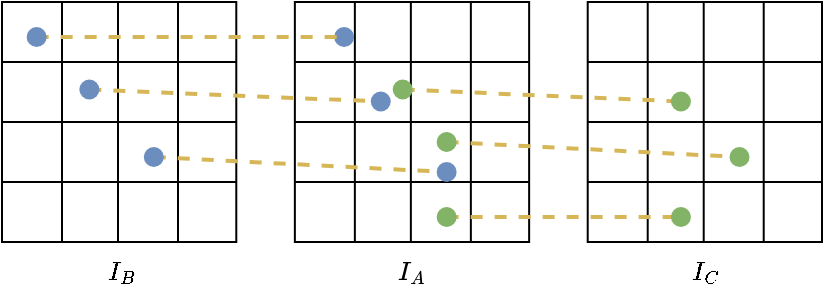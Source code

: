 <mxfile version="23.1.7" type="github">
  <diagram name="第 1 页" id="Q1kT1dyLCPE2SHC8k_t-">
    <mxGraphModel dx="1434" dy="820" grid="1" gridSize="10" guides="1" tooltips="1" connect="1" arrows="1" fold="1" page="1" pageScale="1" pageWidth="827" pageHeight="1169" math="1" shadow="0">
      <root>
        <mxCell id="0" />
        <mxCell id="1" parent="0" />
        <mxCell id="SID14ih1-wGrz466TfLa-155" value="&lt;svg style=&quot;vertical-align: -0.345ex;&quot; xmlns:xlink=&quot;http://www.w3.org/1999/xlink&quot; viewBox=&quot;0 -683 1053.3 835.7&quot; role=&quot;img&quot; height=&quot;1.891ex&quot; width=&quot;2.383ex&quot; xmlns=&quot;http://www.w3.org/2000/svg&quot;&gt;&lt;defs&gt;&lt;path d=&quot;M43 1Q26 1 26 10Q26 12 29 24Q34 43 39 45Q42 46 54 46H60Q120 46 136 53Q137 53 138 54Q143 56 149 77T198 273Q210 318 216 344Q286 624 286 626Q284 630 284 631Q274 637 213 637H193Q184 643 189 662Q193 677 195 680T209 683H213Q285 681 359 681Q481 681 487 683H497Q504 676 504 672T501 655T494 639Q491 637 471 637Q440 637 407 634Q393 631 388 623Q381 609 337 432Q326 385 315 341Q245 65 245 59Q245 52 255 50T307 46H339Q345 38 345 37T342 19Q338 6 332 0H316Q279 2 179 2Q143 2 113 2T65 2T43 1Z&quot; id=&quot;MJX-2-TEX-I-1D43C&quot;&gt;&lt;/path&gt;&lt;path d=&quot;M208 74Q208 50 254 46Q272 46 272 35Q272 34 270 22Q267 8 264 4T251 0Q249 0 239 0T205 1T141 2Q70 2 50 0H42Q35 7 35 11Q37 38 48 46H62Q132 49 164 96Q170 102 345 401T523 704Q530 716 547 716H555H572Q578 707 578 706L606 383Q634 60 636 57Q641 46 701 46Q726 46 726 36Q726 34 723 22Q720 7 718 4T704 0Q701 0 690 0T651 1T578 2Q484 2 455 0H443Q437 6 437 9T439 27Q443 40 445 43L449 46H469Q523 49 533 63L521 213H283L249 155Q208 86 208 74ZM516 260Q516 271 504 416T490 562L463 519Q447 492 400 412L310 260L413 259Q516 259 516 260Z&quot; id=&quot;MJX-2-TEX-I-1D434&quot;&gt;&lt;/path&gt;&lt;/defs&gt;&lt;g transform=&quot;scale(1,-1)&quot; stroke-width=&quot;0&quot; fill=&quot;currentColor&quot; stroke=&quot;currentColor&quot;&gt;&lt;g data-mml-node=&quot;math&quot;&gt;&lt;g data-mml-node=&quot;msub&quot;&gt;&lt;g data-mml-node=&quot;mi&quot;&gt;&lt;use xlink:href=&quot;#MJX-2-TEX-I-1D43C&quot; data-c=&quot;1D43C&quot;&gt;&lt;/use&gt;&lt;/g&gt;&lt;g transform=&quot;translate(473,-152.7) scale(0.707)&quot; data-mml-node=&quot;mi&quot;&gt;&lt;use xlink:href=&quot;#MJX-2-TEX-I-1D434&quot; data-c=&quot;1D434&quot;&gt;&lt;/use&gt;&lt;/g&gt;&lt;/g&gt;&lt;/g&gt;&lt;/g&gt;&lt;/svg&gt;" style="text;html=1;align=center;verticalAlign=middle;whiteSpace=wrap;rounded=0;fontFamily=Helvetica;fontSize=11;fontColor=default;labelBackgroundColor=default;" parent="1" vertex="1">
          <mxGeometry x="255" y="200" width="60" height="30" as="geometry" />
        </mxCell>
        <mxCell id="SID14ih1-wGrz466TfLa-157" value="\(I_B\)" style="text;html=1;align=center;verticalAlign=middle;whiteSpace=wrap;rounded=0;fontFamily=Helvetica;fontSize=11;fontColor=default;labelBackgroundColor=default;" parent="1" vertex="1">
          <mxGeometry x="110" y="200" width="60" height="30" as="geometry" />
        </mxCell>
        <mxCell id="SID14ih1-wGrz466TfLa-158" value="" style="group;rounded=1;" parent="1" vertex="1" connectable="0">
          <mxGeometry x="80" y="80" width="410" height="120" as="geometry" />
        </mxCell>
        <mxCell id="SID14ih1-wGrz466TfLa-67" value="" style="shape=table;startSize=0;container=1;collapsible=0;childLayout=tableLayout;rounded=1;" parent="SID14ih1-wGrz466TfLa-158" vertex="1">
          <mxGeometry width="117.143" height="120" as="geometry" />
        </mxCell>
        <mxCell id="SID14ih1-wGrz466TfLa-68" value="" style="shape=tableRow;horizontal=0;startSize=0;swimlaneHead=0;swimlaneBody=0;strokeColor=inherit;top=0;left=0;bottom=0;right=0;collapsible=0;dropTarget=0;fillColor=none;points=[[0,0.5],[1,0.5]];portConstraint=eastwest;" parent="SID14ih1-wGrz466TfLa-67" vertex="1">
          <mxGeometry width="117.143" height="30" as="geometry" />
        </mxCell>
        <mxCell id="SID14ih1-wGrz466TfLa-69" value="" style="shape=partialRectangle;html=1;whiteSpace=wrap;connectable=0;strokeColor=inherit;overflow=hidden;fillColor=none;top=0;left=0;bottom=0;right=0;pointerEvents=1;" parent="SID14ih1-wGrz466TfLa-68" vertex="1">
          <mxGeometry width="30" height="30" as="geometry">
            <mxRectangle width="30" height="30" as="alternateBounds" />
          </mxGeometry>
        </mxCell>
        <mxCell id="SID14ih1-wGrz466TfLa-70" value="" style="shape=partialRectangle;html=1;whiteSpace=wrap;connectable=0;strokeColor=inherit;overflow=hidden;fillColor=none;top=0;left=0;bottom=0;right=0;pointerEvents=1;" parent="SID14ih1-wGrz466TfLa-68" vertex="1">
          <mxGeometry x="30" width="28" height="30" as="geometry">
            <mxRectangle width="28" height="30" as="alternateBounds" />
          </mxGeometry>
        </mxCell>
        <mxCell id="SID14ih1-wGrz466TfLa-71" value="" style="shape=partialRectangle;html=1;whiteSpace=wrap;connectable=0;strokeColor=inherit;overflow=hidden;fillColor=none;top=0;left=0;bottom=0;right=0;pointerEvents=1;" parent="SID14ih1-wGrz466TfLa-68" vertex="1">
          <mxGeometry x="58" width="30" height="30" as="geometry">
            <mxRectangle width="30" height="30" as="alternateBounds" />
          </mxGeometry>
        </mxCell>
        <mxCell id="SID14ih1-wGrz466TfLa-72" value="" style="shape=partialRectangle;html=1;whiteSpace=wrap;connectable=0;strokeColor=inherit;overflow=hidden;fillColor=none;top=0;left=0;bottom=0;right=0;pointerEvents=1;" parent="SID14ih1-wGrz466TfLa-68" vertex="1">
          <mxGeometry x="88" width="29" height="30" as="geometry">
            <mxRectangle width="29" height="30" as="alternateBounds" />
          </mxGeometry>
        </mxCell>
        <mxCell id="SID14ih1-wGrz466TfLa-73" value="" style="shape=tableRow;horizontal=0;startSize=0;swimlaneHead=0;swimlaneBody=0;strokeColor=inherit;top=0;left=0;bottom=0;right=0;collapsible=0;dropTarget=0;fillColor=none;points=[[0,0.5],[1,0.5]];portConstraint=eastwest;" parent="SID14ih1-wGrz466TfLa-67" vertex="1">
          <mxGeometry y="30" width="117.143" height="30" as="geometry" />
        </mxCell>
        <mxCell id="SID14ih1-wGrz466TfLa-74" value="" style="shape=partialRectangle;html=1;whiteSpace=wrap;connectable=0;strokeColor=inherit;overflow=hidden;fillColor=none;top=0;left=0;bottom=0;right=0;pointerEvents=1;" parent="SID14ih1-wGrz466TfLa-73" vertex="1">
          <mxGeometry width="30" height="30" as="geometry">
            <mxRectangle width="30" height="30" as="alternateBounds" />
          </mxGeometry>
        </mxCell>
        <mxCell id="SID14ih1-wGrz466TfLa-75" value="" style="shape=partialRectangle;html=1;whiteSpace=wrap;connectable=0;strokeColor=inherit;overflow=hidden;fillColor=none;top=0;left=0;bottom=0;right=0;pointerEvents=1;" parent="SID14ih1-wGrz466TfLa-73" vertex="1">
          <mxGeometry x="30" width="28" height="30" as="geometry">
            <mxRectangle width="28" height="30" as="alternateBounds" />
          </mxGeometry>
        </mxCell>
        <mxCell id="SID14ih1-wGrz466TfLa-76" value="" style="shape=partialRectangle;html=1;whiteSpace=wrap;connectable=0;strokeColor=inherit;overflow=hidden;fillColor=none;top=0;left=0;bottom=0;right=0;pointerEvents=1;" parent="SID14ih1-wGrz466TfLa-73" vertex="1">
          <mxGeometry x="58" width="30" height="30" as="geometry">
            <mxRectangle width="30" height="30" as="alternateBounds" />
          </mxGeometry>
        </mxCell>
        <mxCell id="SID14ih1-wGrz466TfLa-77" value="" style="shape=partialRectangle;html=1;whiteSpace=wrap;connectable=0;strokeColor=inherit;overflow=hidden;fillColor=none;top=0;left=0;bottom=0;right=0;pointerEvents=1;" parent="SID14ih1-wGrz466TfLa-73" vertex="1">
          <mxGeometry x="88" width="29" height="30" as="geometry">
            <mxRectangle width="29" height="30" as="alternateBounds" />
          </mxGeometry>
        </mxCell>
        <mxCell id="SID14ih1-wGrz466TfLa-78" value="" style="shape=tableRow;horizontal=0;startSize=0;swimlaneHead=0;swimlaneBody=0;strokeColor=inherit;top=0;left=0;bottom=0;right=0;collapsible=0;dropTarget=0;fillColor=none;points=[[0,0.5],[1,0.5]];portConstraint=eastwest;" parent="SID14ih1-wGrz466TfLa-67" vertex="1">
          <mxGeometry y="60" width="117.143" height="30" as="geometry" />
        </mxCell>
        <mxCell id="SID14ih1-wGrz466TfLa-79" value="" style="shape=partialRectangle;html=1;whiteSpace=wrap;connectable=0;strokeColor=inherit;overflow=hidden;fillColor=none;top=0;left=0;bottom=0;right=0;pointerEvents=1;" parent="SID14ih1-wGrz466TfLa-78" vertex="1">
          <mxGeometry width="30" height="30" as="geometry">
            <mxRectangle width="30" height="30" as="alternateBounds" />
          </mxGeometry>
        </mxCell>
        <mxCell id="SID14ih1-wGrz466TfLa-80" value="" style="shape=partialRectangle;html=1;whiteSpace=wrap;connectable=0;strokeColor=inherit;overflow=hidden;fillColor=none;top=0;left=0;bottom=0;right=0;pointerEvents=1;" parent="SID14ih1-wGrz466TfLa-78" vertex="1">
          <mxGeometry x="30" width="28" height="30" as="geometry">
            <mxRectangle width="28" height="30" as="alternateBounds" />
          </mxGeometry>
        </mxCell>
        <mxCell id="SID14ih1-wGrz466TfLa-81" value="" style="shape=partialRectangle;html=1;whiteSpace=wrap;connectable=0;strokeColor=inherit;overflow=hidden;fillColor=none;top=0;left=0;bottom=0;right=0;pointerEvents=1;" parent="SID14ih1-wGrz466TfLa-78" vertex="1">
          <mxGeometry x="58" width="30" height="30" as="geometry">
            <mxRectangle width="30" height="30" as="alternateBounds" />
          </mxGeometry>
        </mxCell>
        <mxCell id="SID14ih1-wGrz466TfLa-82" value="" style="shape=partialRectangle;html=1;whiteSpace=wrap;connectable=0;strokeColor=inherit;overflow=hidden;fillColor=none;top=0;left=0;bottom=0;right=0;pointerEvents=1;" parent="SID14ih1-wGrz466TfLa-78" vertex="1">
          <mxGeometry x="88" width="29" height="30" as="geometry">
            <mxRectangle width="29" height="30" as="alternateBounds" />
          </mxGeometry>
        </mxCell>
        <mxCell id="SID14ih1-wGrz466TfLa-83" value="" style="shape=tableRow;horizontal=0;startSize=0;swimlaneHead=0;swimlaneBody=0;strokeColor=inherit;top=0;left=0;bottom=0;right=0;collapsible=0;dropTarget=0;fillColor=none;points=[[0,0.5],[1,0.5]];portConstraint=eastwest;" parent="SID14ih1-wGrz466TfLa-67" vertex="1">
          <mxGeometry y="90" width="117.143" height="30" as="geometry" />
        </mxCell>
        <mxCell id="SID14ih1-wGrz466TfLa-84" value="" style="shape=partialRectangle;html=1;whiteSpace=wrap;connectable=0;strokeColor=inherit;overflow=hidden;fillColor=none;top=0;left=0;bottom=0;right=0;pointerEvents=1;" parent="SID14ih1-wGrz466TfLa-83" vertex="1">
          <mxGeometry width="30" height="30" as="geometry">
            <mxRectangle width="30" height="30" as="alternateBounds" />
          </mxGeometry>
        </mxCell>
        <mxCell id="SID14ih1-wGrz466TfLa-85" value="" style="shape=partialRectangle;html=1;whiteSpace=wrap;connectable=0;strokeColor=inherit;overflow=hidden;fillColor=none;top=0;left=0;bottom=0;right=0;pointerEvents=1;" parent="SID14ih1-wGrz466TfLa-83" vertex="1">
          <mxGeometry x="30" width="28" height="30" as="geometry">
            <mxRectangle width="28" height="30" as="alternateBounds" />
          </mxGeometry>
        </mxCell>
        <mxCell id="SID14ih1-wGrz466TfLa-86" value="" style="shape=partialRectangle;html=1;whiteSpace=wrap;connectable=0;strokeColor=inherit;overflow=hidden;fillColor=none;top=0;left=0;bottom=0;right=0;pointerEvents=1;" parent="SID14ih1-wGrz466TfLa-83" vertex="1">
          <mxGeometry x="58" width="30" height="30" as="geometry">
            <mxRectangle width="30" height="30" as="alternateBounds" />
          </mxGeometry>
        </mxCell>
        <mxCell id="SID14ih1-wGrz466TfLa-87" value="" style="shape=partialRectangle;html=1;whiteSpace=wrap;connectable=0;strokeColor=inherit;overflow=hidden;fillColor=none;top=0;left=0;bottom=0;right=0;pointerEvents=1;" parent="SID14ih1-wGrz466TfLa-83" vertex="1">
          <mxGeometry x="88" width="29" height="30" as="geometry">
            <mxRectangle width="29" height="30" as="alternateBounds" />
          </mxGeometry>
        </mxCell>
        <mxCell id="SID14ih1-wGrz466TfLa-89" value="" style="shape=table;startSize=0;container=1;collapsible=0;childLayout=tableLayout;" parent="SID14ih1-wGrz466TfLa-158" vertex="1">
          <mxGeometry x="146.429" width="117.143" height="120" as="geometry" />
        </mxCell>
        <mxCell id="SID14ih1-wGrz466TfLa-90" value="" style="shape=tableRow;horizontal=0;startSize=0;swimlaneHead=0;swimlaneBody=0;strokeColor=inherit;top=0;left=0;bottom=0;right=0;collapsible=0;dropTarget=0;fillColor=none;points=[[0,0.5],[1,0.5]];portConstraint=eastwest;" parent="SID14ih1-wGrz466TfLa-89" vertex="1">
          <mxGeometry width="117.143" height="30" as="geometry" />
        </mxCell>
        <mxCell id="SID14ih1-wGrz466TfLa-91" value="" style="shape=partialRectangle;html=1;whiteSpace=wrap;connectable=0;strokeColor=inherit;overflow=hidden;fillColor=none;top=0;left=0;bottom=0;right=0;pointerEvents=1;" parent="SID14ih1-wGrz466TfLa-90" vertex="1">
          <mxGeometry width="30" height="30" as="geometry">
            <mxRectangle width="30" height="30" as="alternateBounds" />
          </mxGeometry>
        </mxCell>
        <mxCell id="SID14ih1-wGrz466TfLa-92" value="" style="shape=partialRectangle;html=1;whiteSpace=wrap;connectable=0;strokeColor=inherit;overflow=hidden;fillColor=none;top=0;left=0;bottom=0;right=0;pointerEvents=1;" parent="SID14ih1-wGrz466TfLa-90" vertex="1">
          <mxGeometry x="30" width="28" height="30" as="geometry">
            <mxRectangle width="28" height="30" as="alternateBounds" />
          </mxGeometry>
        </mxCell>
        <mxCell id="SID14ih1-wGrz466TfLa-93" value="" style="shape=partialRectangle;html=1;whiteSpace=wrap;connectable=0;strokeColor=inherit;overflow=hidden;fillColor=none;top=0;left=0;bottom=0;right=0;pointerEvents=1;" parent="SID14ih1-wGrz466TfLa-90" vertex="1">
          <mxGeometry x="58" width="30" height="30" as="geometry">
            <mxRectangle width="30" height="30" as="alternateBounds" />
          </mxGeometry>
        </mxCell>
        <mxCell id="SID14ih1-wGrz466TfLa-94" value="" style="shape=partialRectangle;html=1;whiteSpace=wrap;connectable=0;strokeColor=inherit;overflow=hidden;fillColor=none;top=0;left=0;bottom=0;right=0;pointerEvents=1;" parent="SID14ih1-wGrz466TfLa-90" vertex="1">
          <mxGeometry x="88" width="29" height="30" as="geometry">
            <mxRectangle width="29" height="30" as="alternateBounds" />
          </mxGeometry>
        </mxCell>
        <mxCell id="SID14ih1-wGrz466TfLa-95" value="" style="shape=tableRow;horizontal=0;startSize=0;swimlaneHead=0;swimlaneBody=0;strokeColor=inherit;top=0;left=0;bottom=0;right=0;collapsible=0;dropTarget=0;fillColor=none;points=[[0,0.5],[1,0.5]];portConstraint=eastwest;" parent="SID14ih1-wGrz466TfLa-89" vertex="1">
          <mxGeometry y="30" width="117.143" height="30" as="geometry" />
        </mxCell>
        <mxCell id="SID14ih1-wGrz466TfLa-96" value="" style="shape=partialRectangle;html=1;whiteSpace=wrap;connectable=0;strokeColor=inherit;overflow=hidden;fillColor=none;top=0;left=0;bottom=0;right=0;pointerEvents=1;" parent="SID14ih1-wGrz466TfLa-95" vertex="1">
          <mxGeometry width="30" height="30" as="geometry">
            <mxRectangle width="30" height="30" as="alternateBounds" />
          </mxGeometry>
        </mxCell>
        <mxCell id="SID14ih1-wGrz466TfLa-97" value="" style="shape=partialRectangle;html=1;whiteSpace=wrap;connectable=0;strokeColor=inherit;overflow=hidden;fillColor=none;top=0;left=0;bottom=0;right=0;pointerEvents=1;" parent="SID14ih1-wGrz466TfLa-95" vertex="1">
          <mxGeometry x="30" width="28" height="30" as="geometry">
            <mxRectangle width="28" height="30" as="alternateBounds" />
          </mxGeometry>
        </mxCell>
        <mxCell id="SID14ih1-wGrz466TfLa-98" value="" style="shape=partialRectangle;html=1;whiteSpace=wrap;connectable=0;strokeColor=inherit;overflow=hidden;fillColor=none;top=0;left=0;bottom=0;right=0;pointerEvents=1;" parent="SID14ih1-wGrz466TfLa-95" vertex="1">
          <mxGeometry x="58" width="30" height="30" as="geometry">
            <mxRectangle width="30" height="30" as="alternateBounds" />
          </mxGeometry>
        </mxCell>
        <mxCell id="SID14ih1-wGrz466TfLa-99" value="" style="shape=partialRectangle;html=1;whiteSpace=wrap;connectable=0;strokeColor=inherit;overflow=hidden;fillColor=none;top=0;left=0;bottom=0;right=0;pointerEvents=1;" parent="SID14ih1-wGrz466TfLa-95" vertex="1">
          <mxGeometry x="88" width="29" height="30" as="geometry">
            <mxRectangle width="29" height="30" as="alternateBounds" />
          </mxGeometry>
        </mxCell>
        <mxCell id="SID14ih1-wGrz466TfLa-100" value="" style="shape=tableRow;horizontal=0;startSize=0;swimlaneHead=0;swimlaneBody=0;strokeColor=inherit;top=0;left=0;bottom=0;right=0;collapsible=0;dropTarget=0;fillColor=none;points=[[0,0.5],[1,0.5]];portConstraint=eastwest;" parent="SID14ih1-wGrz466TfLa-89" vertex="1">
          <mxGeometry y="60" width="117.143" height="30" as="geometry" />
        </mxCell>
        <mxCell id="SID14ih1-wGrz466TfLa-101" value="" style="shape=partialRectangle;html=1;whiteSpace=wrap;connectable=0;strokeColor=inherit;overflow=hidden;fillColor=none;top=0;left=0;bottom=0;right=0;pointerEvents=1;" parent="SID14ih1-wGrz466TfLa-100" vertex="1">
          <mxGeometry width="30" height="30" as="geometry">
            <mxRectangle width="30" height="30" as="alternateBounds" />
          </mxGeometry>
        </mxCell>
        <mxCell id="SID14ih1-wGrz466TfLa-102" value="" style="shape=partialRectangle;html=1;whiteSpace=wrap;connectable=0;strokeColor=inherit;overflow=hidden;fillColor=none;top=0;left=0;bottom=0;right=0;pointerEvents=1;" parent="SID14ih1-wGrz466TfLa-100" vertex="1">
          <mxGeometry x="30" width="28" height="30" as="geometry">
            <mxRectangle width="28" height="30" as="alternateBounds" />
          </mxGeometry>
        </mxCell>
        <mxCell id="SID14ih1-wGrz466TfLa-103" value="" style="shape=partialRectangle;html=1;whiteSpace=wrap;connectable=0;strokeColor=inherit;overflow=hidden;fillColor=none;top=0;left=0;bottom=0;right=0;pointerEvents=1;" parent="SID14ih1-wGrz466TfLa-100" vertex="1">
          <mxGeometry x="58" width="30" height="30" as="geometry">
            <mxRectangle width="30" height="30" as="alternateBounds" />
          </mxGeometry>
        </mxCell>
        <mxCell id="SID14ih1-wGrz466TfLa-104" value="" style="shape=partialRectangle;html=1;whiteSpace=wrap;connectable=0;strokeColor=inherit;overflow=hidden;fillColor=none;top=0;left=0;bottom=0;right=0;pointerEvents=1;" parent="SID14ih1-wGrz466TfLa-100" vertex="1">
          <mxGeometry x="88" width="29" height="30" as="geometry">
            <mxRectangle width="29" height="30" as="alternateBounds" />
          </mxGeometry>
        </mxCell>
        <mxCell id="SID14ih1-wGrz466TfLa-105" value="" style="shape=tableRow;horizontal=0;startSize=0;swimlaneHead=0;swimlaneBody=0;strokeColor=inherit;top=0;left=0;bottom=0;right=0;collapsible=0;dropTarget=0;fillColor=none;points=[[0,0.5],[1,0.5]];portConstraint=eastwest;" parent="SID14ih1-wGrz466TfLa-89" vertex="1">
          <mxGeometry y="90" width="117.143" height="30" as="geometry" />
        </mxCell>
        <mxCell id="SID14ih1-wGrz466TfLa-106" value="" style="shape=partialRectangle;html=1;whiteSpace=wrap;connectable=0;strokeColor=inherit;overflow=hidden;fillColor=none;top=0;left=0;bottom=0;right=0;pointerEvents=1;" parent="SID14ih1-wGrz466TfLa-105" vertex="1">
          <mxGeometry width="30" height="30" as="geometry">
            <mxRectangle width="30" height="30" as="alternateBounds" />
          </mxGeometry>
        </mxCell>
        <mxCell id="SID14ih1-wGrz466TfLa-107" value="" style="shape=partialRectangle;html=1;whiteSpace=wrap;connectable=0;strokeColor=inherit;overflow=hidden;fillColor=none;top=0;left=0;bottom=0;right=0;pointerEvents=1;" parent="SID14ih1-wGrz466TfLa-105" vertex="1">
          <mxGeometry x="30" width="28" height="30" as="geometry">
            <mxRectangle width="28" height="30" as="alternateBounds" />
          </mxGeometry>
        </mxCell>
        <mxCell id="SID14ih1-wGrz466TfLa-108" value="" style="shape=partialRectangle;html=1;whiteSpace=wrap;connectable=0;strokeColor=inherit;overflow=hidden;fillColor=none;top=0;left=0;bottom=0;right=0;pointerEvents=1;" parent="SID14ih1-wGrz466TfLa-105" vertex="1">
          <mxGeometry x="58" width="30" height="30" as="geometry">
            <mxRectangle width="30" height="30" as="alternateBounds" />
          </mxGeometry>
        </mxCell>
        <mxCell id="SID14ih1-wGrz466TfLa-109" value="" style="shape=partialRectangle;html=1;whiteSpace=wrap;connectable=0;strokeColor=inherit;overflow=hidden;fillColor=none;top=0;left=0;bottom=0;right=0;pointerEvents=1;" parent="SID14ih1-wGrz466TfLa-105" vertex="1">
          <mxGeometry x="88" width="29" height="30" as="geometry">
            <mxRectangle width="29" height="30" as="alternateBounds" />
          </mxGeometry>
        </mxCell>
        <mxCell id="SID14ih1-wGrz466TfLa-110" value="" style="shape=table;startSize=0;container=1;collapsible=0;childLayout=tableLayout;" parent="SID14ih1-wGrz466TfLa-158" vertex="1">
          <mxGeometry x="292.857" width="117.143" height="120" as="geometry" />
        </mxCell>
        <mxCell id="SID14ih1-wGrz466TfLa-111" value="" style="shape=tableRow;horizontal=0;startSize=0;swimlaneHead=0;swimlaneBody=0;strokeColor=inherit;top=0;left=0;bottom=0;right=0;collapsible=0;dropTarget=0;fillColor=none;points=[[0,0.5],[1,0.5]];portConstraint=eastwest;" parent="SID14ih1-wGrz466TfLa-110" vertex="1">
          <mxGeometry width="117.143" height="30" as="geometry" />
        </mxCell>
        <mxCell id="SID14ih1-wGrz466TfLa-112" value="" style="shape=partialRectangle;html=1;whiteSpace=wrap;connectable=0;strokeColor=inherit;overflow=hidden;fillColor=none;top=0;left=0;bottom=0;right=0;pointerEvents=1;" parent="SID14ih1-wGrz466TfLa-111" vertex="1">
          <mxGeometry width="30" height="30" as="geometry">
            <mxRectangle width="30" height="30" as="alternateBounds" />
          </mxGeometry>
        </mxCell>
        <mxCell id="SID14ih1-wGrz466TfLa-113" value="" style="shape=partialRectangle;html=1;whiteSpace=wrap;connectable=0;strokeColor=inherit;overflow=hidden;fillColor=none;top=0;left=0;bottom=0;right=0;pointerEvents=1;" parent="SID14ih1-wGrz466TfLa-111" vertex="1">
          <mxGeometry x="30" width="28" height="30" as="geometry">
            <mxRectangle width="28" height="30" as="alternateBounds" />
          </mxGeometry>
        </mxCell>
        <mxCell id="SID14ih1-wGrz466TfLa-114" value="" style="shape=partialRectangle;html=1;whiteSpace=wrap;connectable=0;strokeColor=inherit;overflow=hidden;fillColor=none;top=0;left=0;bottom=0;right=0;pointerEvents=1;" parent="SID14ih1-wGrz466TfLa-111" vertex="1">
          <mxGeometry x="58" width="30" height="30" as="geometry">
            <mxRectangle width="30" height="30" as="alternateBounds" />
          </mxGeometry>
        </mxCell>
        <mxCell id="SID14ih1-wGrz466TfLa-115" value="" style="shape=partialRectangle;html=1;whiteSpace=wrap;connectable=0;strokeColor=inherit;overflow=hidden;fillColor=none;top=0;left=0;bottom=0;right=0;pointerEvents=1;" parent="SID14ih1-wGrz466TfLa-111" vertex="1">
          <mxGeometry x="88" width="29" height="30" as="geometry">
            <mxRectangle width="29" height="30" as="alternateBounds" />
          </mxGeometry>
        </mxCell>
        <mxCell id="SID14ih1-wGrz466TfLa-116" value="" style="shape=tableRow;horizontal=0;startSize=0;swimlaneHead=0;swimlaneBody=0;strokeColor=inherit;top=0;left=0;bottom=0;right=0;collapsible=0;dropTarget=0;fillColor=none;points=[[0,0.5],[1,0.5]];portConstraint=eastwest;" parent="SID14ih1-wGrz466TfLa-110" vertex="1">
          <mxGeometry y="30" width="117.143" height="30" as="geometry" />
        </mxCell>
        <mxCell id="SID14ih1-wGrz466TfLa-117" value="" style="shape=partialRectangle;html=1;whiteSpace=wrap;connectable=0;strokeColor=inherit;overflow=hidden;fillColor=none;top=0;left=0;bottom=0;right=0;pointerEvents=1;" parent="SID14ih1-wGrz466TfLa-116" vertex="1">
          <mxGeometry width="30" height="30" as="geometry">
            <mxRectangle width="30" height="30" as="alternateBounds" />
          </mxGeometry>
        </mxCell>
        <mxCell id="SID14ih1-wGrz466TfLa-118" value="" style="shape=partialRectangle;html=1;whiteSpace=wrap;connectable=0;strokeColor=inherit;overflow=hidden;fillColor=none;top=0;left=0;bottom=0;right=0;pointerEvents=1;" parent="SID14ih1-wGrz466TfLa-116" vertex="1">
          <mxGeometry x="30" width="28" height="30" as="geometry">
            <mxRectangle width="28" height="30" as="alternateBounds" />
          </mxGeometry>
        </mxCell>
        <mxCell id="SID14ih1-wGrz466TfLa-119" value="" style="shape=partialRectangle;html=1;whiteSpace=wrap;connectable=0;strokeColor=inherit;overflow=hidden;fillColor=none;top=0;left=0;bottom=0;right=0;pointerEvents=1;" parent="SID14ih1-wGrz466TfLa-116" vertex="1">
          <mxGeometry x="58" width="30" height="30" as="geometry">
            <mxRectangle width="30" height="30" as="alternateBounds" />
          </mxGeometry>
        </mxCell>
        <mxCell id="SID14ih1-wGrz466TfLa-120" value="" style="shape=partialRectangle;html=1;whiteSpace=wrap;connectable=0;strokeColor=inherit;overflow=hidden;fillColor=none;top=0;left=0;bottom=0;right=0;pointerEvents=1;" parent="SID14ih1-wGrz466TfLa-116" vertex="1">
          <mxGeometry x="88" width="29" height="30" as="geometry">
            <mxRectangle width="29" height="30" as="alternateBounds" />
          </mxGeometry>
        </mxCell>
        <mxCell id="SID14ih1-wGrz466TfLa-121" value="" style="shape=tableRow;horizontal=0;startSize=0;swimlaneHead=0;swimlaneBody=0;strokeColor=inherit;top=0;left=0;bottom=0;right=0;collapsible=0;dropTarget=0;fillColor=none;points=[[0,0.5],[1,0.5]];portConstraint=eastwest;" parent="SID14ih1-wGrz466TfLa-110" vertex="1">
          <mxGeometry y="60" width="117.143" height="30" as="geometry" />
        </mxCell>
        <mxCell id="SID14ih1-wGrz466TfLa-122" value="" style="shape=partialRectangle;html=1;whiteSpace=wrap;connectable=0;strokeColor=inherit;overflow=hidden;fillColor=none;top=0;left=0;bottom=0;right=0;pointerEvents=1;" parent="SID14ih1-wGrz466TfLa-121" vertex="1">
          <mxGeometry width="30" height="30" as="geometry">
            <mxRectangle width="30" height="30" as="alternateBounds" />
          </mxGeometry>
        </mxCell>
        <mxCell id="SID14ih1-wGrz466TfLa-123" value="" style="shape=partialRectangle;html=1;whiteSpace=wrap;connectable=0;strokeColor=inherit;overflow=hidden;fillColor=none;top=0;left=0;bottom=0;right=0;pointerEvents=1;" parent="SID14ih1-wGrz466TfLa-121" vertex="1">
          <mxGeometry x="30" width="28" height="30" as="geometry">
            <mxRectangle width="28" height="30" as="alternateBounds" />
          </mxGeometry>
        </mxCell>
        <mxCell id="SID14ih1-wGrz466TfLa-124" value="" style="shape=partialRectangle;html=1;whiteSpace=wrap;connectable=0;strokeColor=inherit;overflow=hidden;fillColor=none;top=0;left=0;bottom=0;right=0;pointerEvents=1;" parent="SID14ih1-wGrz466TfLa-121" vertex="1">
          <mxGeometry x="58" width="30" height="30" as="geometry">
            <mxRectangle width="30" height="30" as="alternateBounds" />
          </mxGeometry>
        </mxCell>
        <mxCell id="SID14ih1-wGrz466TfLa-125" value="" style="shape=partialRectangle;html=1;whiteSpace=wrap;connectable=0;strokeColor=inherit;overflow=hidden;fillColor=none;top=0;left=0;bottom=0;right=0;pointerEvents=1;" parent="SID14ih1-wGrz466TfLa-121" vertex="1">
          <mxGeometry x="88" width="29" height="30" as="geometry">
            <mxRectangle width="29" height="30" as="alternateBounds" />
          </mxGeometry>
        </mxCell>
        <mxCell id="SID14ih1-wGrz466TfLa-126" value="" style="shape=tableRow;horizontal=0;startSize=0;swimlaneHead=0;swimlaneBody=0;strokeColor=inherit;top=0;left=0;bottom=0;right=0;collapsible=0;dropTarget=0;fillColor=none;points=[[0,0.5],[1,0.5]];portConstraint=eastwest;" parent="SID14ih1-wGrz466TfLa-110" vertex="1">
          <mxGeometry y="90" width="117.143" height="30" as="geometry" />
        </mxCell>
        <mxCell id="SID14ih1-wGrz466TfLa-127" value="" style="shape=partialRectangle;html=1;whiteSpace=wrap;connectable=0;strokeColor=inherit;overflow=hidden;fillColor=none;top=0;left=0;bottom=0;right=0;pointerEvents=1;" parent="SID14ih1-wGrz466TfLa-126" vertex="1">
          <mxGeometry width="30" height="30" as="geometry">
            <mxRectangle width="30" height="30" as="alternateBounds" />
          </mxGeometry>
        </mxCell>
        <mxCell id="SID14ih1-wGrz466TfLa-128" value="" style="shape=partialRectangle;html=1;whiteSpace=wrap;connectable=0;strokeColor=inherit;overflow=hidden;fillColor=none;top=0;left=0;bottom=0;right=0;pointerEvents=1;" parent="SID14ih1-wGrz466TfLa-126" vertex="1">
          <mxGeometry x="30" width="28" height="30" as="geometry">
            <mxRectangle width="28" height="30" as="alternateBounds" />
          </mxGeometry>
        </mxCell>
        <mxCell id="SID14ih1-wGrz466TfLa-129" value="" style="shape=partialRectangle;html=1;whiteSpace=wrap;connectable=0;strokeColor=inherit;overflow=hidden;fillColor=none;top=0;left=0;bottom=0;right=0;pointerEvents=1;" parent="SID14ih1-wGrz466TfLa-126" vertex="1">
          <mxGeometry x="58" width="30" height="30" as="geometry">
            <mxRectangle width="30" height="30" as="alternateBounds" />
          </mxGeometry>
        </mxCell>
        <mxCell id="SID14ih1-wGrz466TfLa-130" value="" style="shape=partialRectangle;html=1;whiteSpace=wrap;connectable=0;strokeColor=inherit;overflow=hidden;fillColor=none;top=0;left=0;bottom=0;right=0;pointerEvents=1;" parent="SID14ih1-wGrz466TfLa-126" vertex="1">
          <mxGeometry x="88" width="29" height="30" as="geometry">
            <mxRectangle width="29" height="30" as="alternateBounds" />
          </mxGeometry>
        </mxCell>
        <mxCell id="SID14ih1-wGrz466TfLa-145" value="" style="endArrow=none;html=1;rounded=0;entryX=0.113;entryY=0.546;entryDx=0;entryDy=0;entryPerimeter=0;exitX=0.835;exitY=0.465;exitDx=0;exitDy=0;exitPerimeter=0;fillColor=#fff2cc;strokeColor=#d6b656;strokeWidth=2;dashed=1;" parent="SID14ih1-wGrz466TfLa-158" source="SID14ih1-wGrz466TfLa-132" target="SID14ih1-wGrz466TfLa-135" edge="1">
          <mxGeometry width="50" height="50" relative="1" as="geometry">
            <mxPoint x="219.643" y="120" as="sourcePoint" />
            <mxPoint x="256.25" y="82.5" as="targetPoint" />
          </mxGeometry>
        </mxCell>
        <mxCell id="SID14ih1-wGrz466TfLa-146" value="" style="endArrow=none;html=1;rounded=0;strokeColor=#d6b656;align=center;verticalAlign=middle;fontFamily=Helvetica;fontSize=11;fontColor=default;labelBackgroundColor=default;fillColor=#fff2cc;strokeWidth=2;dashed=1;" parent="SID14ih1-wGrz466TfLa-158" source="SID14ih1-wGrz466TfLa-134" target="SID14ih1-wGrz466TfLa-137" edge="1">
          <mxGeometry width="50" height="50" relative="1" as="geometry">
            <mxPoint x="219.643" y="120" as="sourcePoint" />
            <mxPoint x="256.25" y="82.5" as="targetPoint" />
          </mxGeometry>
        </mxCell>
        <mxCell id="SID14ih1-wGrz466TfLa-148" style="edgeStyle=none;rounded=0;orthogonalLoop=1;jettySize=auto;html=1;entryX=0.5;entryY=0.5;entryDx=0;entryDy=0;entryPerimeter=0;strokeColor=#d6b656;align=center;verticalAlign=middle;fontFamily=Helvetica;fontSize=11;fontColor=default;labelBackgroundColor=default;endArrow=none;fillColor=#fff2cc;" parent="SID14ih1-wGrz466TfLa-158" source="SID14ih1-wGrz466TfLa-143" target="SID14ih1-wGrz466TfLa-143" edge="1">
          <mxGeometry relative="1" as="geometry" />
        </mxCell>
        <mxCell id="SID14ih1-wGrz466TfLa-147" value="" style="endArrow=none;html=1;rounded=0;strokeColor=#d6b656;align=center;verticalAlign=middle;fontFamily=Helvetica;fontSize=11;fontColor=default;labelBackgroundColor=default;fillColor=#fff2cc;exitX=0.743;exitY=0.474;exitDx=0;exitDy=0;exitPerimeter=0;strokeWidth=2;dashed=1;" parent="SID14ih1-wGrz466TfLa-158" source="SID14ih1-wGrz466TfLa-143" target="SID14ih1-wGrz466TfLa-141" edge="1">
          <mxGeometry width="50" height="50" relative="1" as="geometry">
            <mxPoint x="219.643" y="120" as="sourcePoint" />
            <mxPoint x="256.25" y="82.5" as="targetPoint" />
          </mxGeometry>
        </mxCell>
        <mxCell id="SID14ih1-wGrz466TfLa-149" value="" style="endArrow=none;html=1;rounded=0;strokeColor=#d6b656;align=center;verticalAlign=middle;fontFamily=Helvetica;fontSize=11;fontColor=default;labelBackgroundColor=default;fillColor=#fff2cc;entryX=0.215;entryY=0.546;entryDx=0;entryDy=0;entryPerimeter=0;exitX=0.72;exitY=0.576;exitDx=0;exitDy=0;exitPerimeter=0;strokeWidth=2;dashed=1;" parent="SID14ih1-wGrz466TfLa-158" source="SID14ih1-wGrz466TfLa-131" target="SID14ih1-wGrz466TfLa-133" edge="1">
          <mxGeometry width="50" height="50" relative="1" as="geometry">
            <mxPoint x="219.643" y="120" as="sourcePoint" />
            <mxPoint x="256.25" y="82.5" as="targetPoint" />
          </mxGeometry>
        </mxCell>
        <mxCell id="SID14ih1-wGrz466TfLa-140" value="" style="shape=waypoint;sketch=0;fillStyle=solid;size=6;pointerEvents=1;points=[];fillColor=#dae8fc;resizable=0;rotatable=0;perimeter=centerPerimeter;snapToPoint=1;strokeColor=#6c8ebf;strokeWidth=3;" parent="SID14ih1-wGrz466TfLa-158" vertex="1">
          <mxGeometry x="161.071" y="7.5" width="20" height="20" as="geometry" />
        </mxCell>
        <mxCell id="SID14ih1-wGrz466TfLa-151" value="" style="endArrow=none;html=1;rounded=0;strokeColor=#d6b656;align=center;verticalAlign=middle;fontFamily=Helvetica;fontSize=11;fontColor=default;labelBackgroundColor=default;fillColor=#fff2cc;entryX=0.242;entryY=0.477;entryDx=0;entryDy=0;entryPerimeter=0;exitX=0.665;exitY=0.631;exitDx=0;exitDy=0;exitPerimeter=0;strokeWidth=2;dashed=1;" parent="SID14ih1-wGrz466TfLa-158" source="SID14ih1-wGrz466TfLa-138" target="SID14ih1-wGrz466TfLa-136" edge="1">
          <mxGeometry width="50" height="50" relative="1" as="geometry">
            <mxPoint x="139.107" y="105" as="sourcePoint" />
            <mxPoint x="263.571" y="90" as="targetPoint" />
          </mxGeometry>
        </mxCell>
        <mxCell id="SID14ih1-wGrz466TfLa-131" value="" style="shape=waypoint;sketch=0;fillStyle=solid;size=6;pointerEvents=1;points=[];fillColor=#dae8fc;resizable=0;rotatable=0;perimeter=centerPerimeter;snapToPoint=1;strokeColor=#6c8ebf;strokeWidth=3;" parent="SID14ih1-wGrz466TfLa-158" vertex="1">
          <mxGeometry x="33.679" y="33.75" width="20" height="20" as="geometry" />
        </mxCell>
        <mxCell id="SID14ih1-wGrz466TfLa-138" value="" style="shape=waypoint;sketch=0;fillStyle=solid;size=6;pointerEvents=1;points=[];fillColor=#dae8fc;resizable=0;rotatable=0;perimeter=centerPerimeter;snapToPoint=1;strokeColor=#6c8ebf;strokeWidth=3;" parent="SID14ih1-wGrz466TfLa-158" vertex="1">
          <mxGeometry x="65.893" y="67.5" width="20" height="20" as="geometry" />
        </mxCell>
        <mxCell id="SID14ih1-wGrz466TfLa-150" value="" style="endArrow=none;html=1;rounded=0;strokeColor=#d6b656;align=center;verticalAlign=middle;fontFamily=Helvetica;fontSize=11;fontColor=default;labelBackgroundColor=default;fillColor=#fff2cc;strokeWidth=2;dashed=1;" parent="SID14ih1-wGrz466TfLa-158" source="SID14ih1-wGrz466TfLa-139" target="SID14ih1-wGrz466TfLa-140" edge="1">
          <mxGeometry width="50" height="50" relative="1" as="geometry">
            <mxPoint x="226.964" y="127.5" as="sourcePoint" />
            <mxPoint x="263.571" y="90" as="targetPoint" />
          </mxGeometry>
        </mxCell>
        <mxCell id="SID14ih1-wGrz466TfLa-133" value="" style="shape=waypoint;sketch=0;fillStyle=solid;size=6;pointerEvents=1;points=[];fillColor=#dae8fc;resizable=0;rotatable=0;perimeter=centerPerimeter;snapToPoint=1;strokeColor=#6c8ebf;strokeWidth=3;" parent="SID14ih1-wGrz466TfLa-158" vertex="1">
          <mxGeometry x="179.375" y="39.75" width="20" height="20" as="geometry" />
        </mxCell>
        <mxCell id="SID14ih1-wGrz466TfLa-132" value="" style="shape=waypoint;sketch=0;fillStyle=solid;size=6;pointerEvents=1;points=[];fillColor=#d5e8d4;resizable=0;rotatable=0;perimeter=centerPerimeter;snapToPoint=1;strokeColor=#82b366;strokeWidth=3;" parent="SID14ih1-wGrz466TfLa-158" vertex="1">
          <mxGeometry x="190.357" y="33.75" width="20" height="20" as="geometry" />
        </mxCell>
        <mxCell id="SID14ih1-wGrz466TfLa-134" value="" style="shape=waypoint;sketch=0;fillStyle=solid;size=6;pointerEvents=1;points=[];fillColor=#d5e8d4;resizable=0;rotatable=0;perimeter=centerPerimeter;snapToPoint=1;strokeColor=#82b366;strokeWidth=3;" parent="SID14ih1-wGrz466TfLa-158" vertex="1">
          <mxGeometry x="212.321" y="60" width="20" height="20" as="geometry" />
        </mxCell>
        <mxCell id="SID14ih1-wGrz466TfLa-136" value="" style="shape=waypoint;sketch=0;fillStyle=solid;size=6;pointerEvents=1;points=[];fillColor=#dae8fc;resizable=0;rotatable=0;perimeter=centerPerimeter;snapToPoint=1;strokeColor=#6c8ebf;strokeWidth=3;" parent="SID14ih1-wGrz466TfLa-158" vertex="1">
          <mxGeometry x="212.321" y="75" width="20" height="20" as="geometry" />
        </mxCell>
        <mxCell id="SID14ih1-wGrz466TfLa-143" value="" style="shape=waypoint;sketch=0;fillStyle=solid;size=6;pointerEvents=1;points=[];fillColor=#d5e8d4;resizable=0;rotatable=0;perimeter=centerPerimeter;snapToPoint=1;strokeColor=#82b366;strokeWidth=3;" parent="SID14ih1-wGrz466TfLa-158" vertex="1">
          <mxGeometry x="212.321" y="97.5" width="20" height="20" as="geometry" />
        </mxCell>
        <mxCell id="SID14ih1-wGrz466TfLa-135" value="" style="shape=waypoint;sketch=0;fillStyle=solid;size=6;pointerEvents=1;points=[];fillColor=#d5e8d4;resizable=0;rotatable=0;perimeter=centerPerimeter;snapToPoint=1;strokeColor=#82b366;strokeWidth=3;" parent="SID14ih1-wGrz466TfLa-158" vertex="1">
          <mxGeometry x="329.464" y="39.75" width="20" height="20" as="geometry" />
        </mxCell>
        <mxCell id="SID14ih1-wGrz466TfLa-137" value="" style="shape=waypoint;sketch=0;fillStyle=solid;size=6;pointerEvents=1;points=[];fillColor=#d5e8d4;resizable=0;rotatable=0;perimeter=centerPerimeter;snapToPoint=1;strokeColor=#82b366;strokeWidth=3;" parent="SID14ih1-wGrz466TfLa-158" vertex="1">
          <mxGeometry x="358.75" y="67.5" width="20" height="20" as="geometry" />
        </mxCell>
        <mxCell id="SID14ih1-wGrz466TfLa-141" value="" style="shape=waypoint;sketch=0;fillStyle=solid;size=6;pointerEvents=1;points=[];fillColor=#d5e8d4;resizable=0;rotatable=0;perimeter=centerPerimeter;snapToPoint=1;strokeColor=#82b366;strokeWidth=3;" parent="SID14ih1-wGrz466TfLa-158" vertex="1">
          <mxGeometry x="329.464" y="97.5" width="20" height="20" as="geometry" />
        </mxCell>
        <mxCell id="SID14ih1-wGrz466TfLa-139" value="" style="shape=waypoint;sketch=0;fillStyle=solid;size=6;pointerEvents=1;points=[];fillColor=#dae8fc;resizable=0;rotatable=0;perimeter=centerPerimeter;snapToPoint=1;strokeColor=#6c8ebf;fontSize=20;strokeWidth=3;" parent="SID14ih1-wGrz466TfLa-158" vertex="1">
          <mxGeometry x="7.321" y="7.5" width="20" height="20" as="geometry" />
        </mxCell>
        <mxCell id="SID14ih1-wGrz466TfLa-161" value="\(I_C\)" style="text;html=1;align=center;verticalAlign=middle;whiteSpace=wrap;rounded=0;fontFamily=Helvetica;fontSize=11;fontColor=default;labelBackgroundColor=default;" parent="1" vertex="1">
          <mxGeometry x="402" y="200" width="60" height="30" as="geometry" />
        </mxCell>
      </root>
    </mxGraphModel>
  </diagram>
</mxfile>
